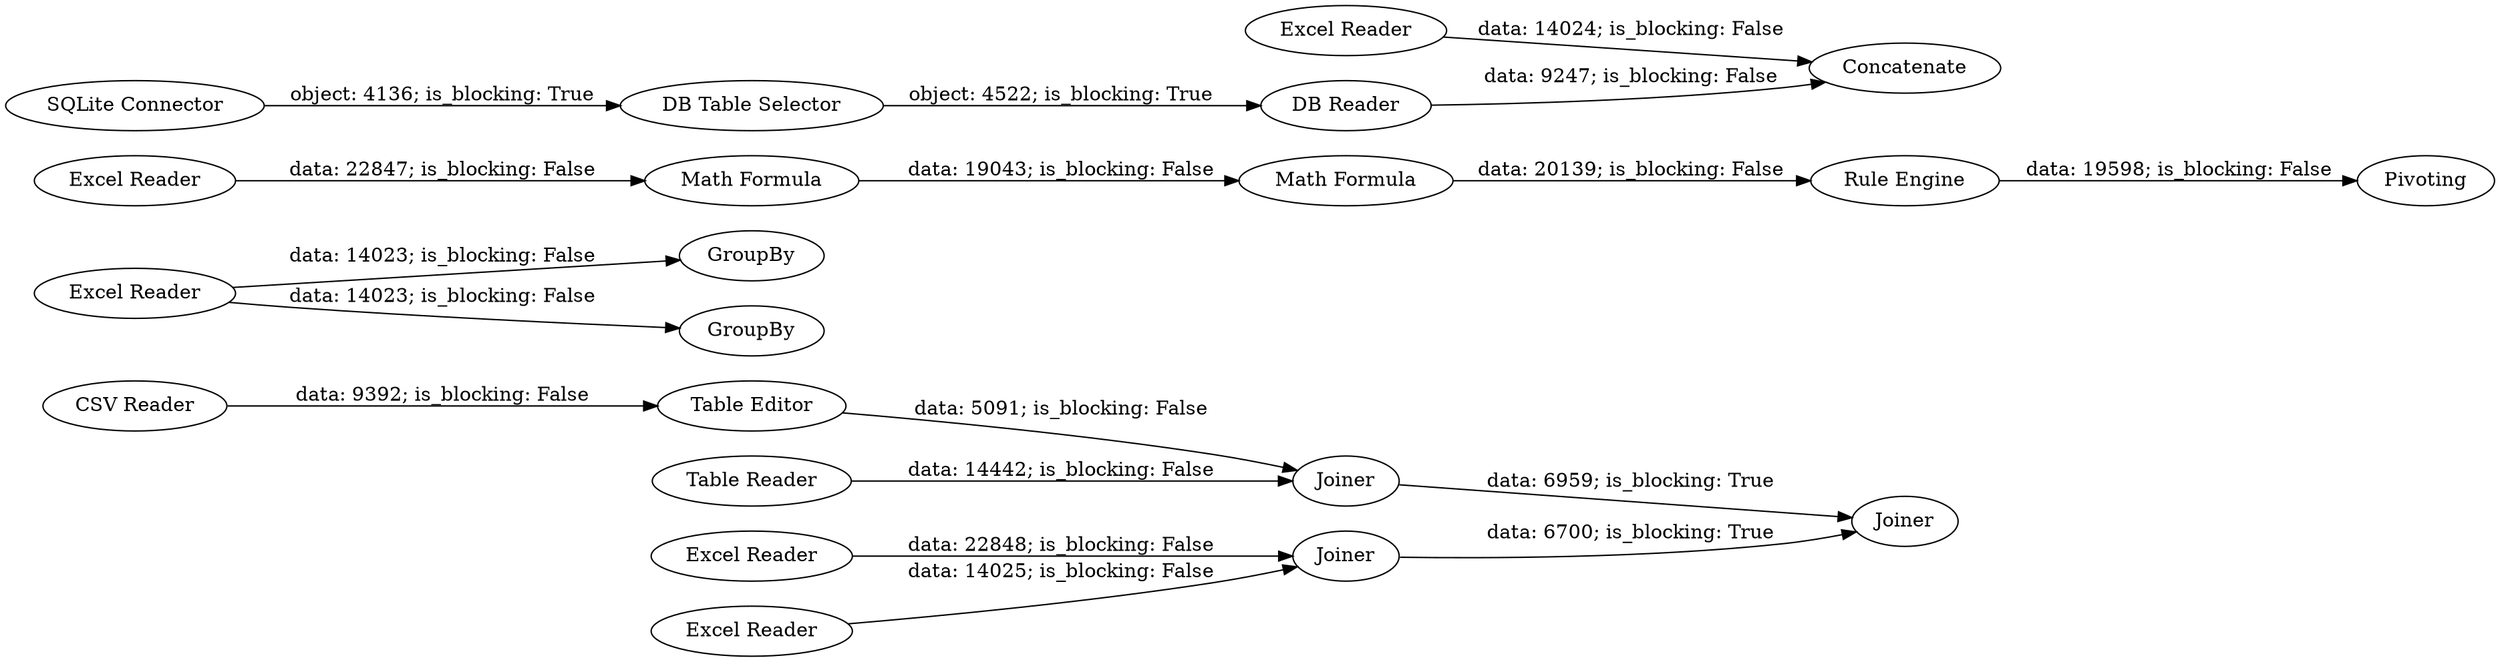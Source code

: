 digraph {
	"6705743542094687602_44" [label=Joiner]
	"6705743542094687602_45" [label="Table Editor"]
	"6705743542094687602_34" [label="CSV Reader"]
	"6705743542094687602_20" [label="Excel Reader"]
	"6705743542094687602_42" [label=Pivoting]
	"-262501241632353148_20" [label="Math Formula"]
	"6705743542094687602_19" [label="DB Reader"]
	"-262501241632353148_21" [label="Math Formula"]
	"6705743542094687602_6" [label="SQLite Connector"]
	"-262501241632353148_19" [label="Excel Reader"]
	"6705743542094687602_38" [label="Excel Reader"]
	"6705743542094687602_33" [label="Table Reader"]
	"6705743542094687602_40" [label=GroupBy]
	"6705743542094687602_14" [label="DB Table Selector"]
	"6705743542094687602_46" [label=Joiner]
	"6705743542094687602_43" [label=Joiner]
	"-262501241632353148_22" [label="Rule Engine"]
	"6705743542094687602_41" [label=GroupBy]
	"6705743542094687602_47" [label=Concatenate]
	"6705743542094687602_27" [label="Excel Reader"]
	"6705743542094687602_39" [label="Excel Reader"]
	"-262501241632353148_21" -> "-262501241632353148_22" [label="data: 20139; is_blocking: False"]
	"-262501241632353148_19" -> "-262501241632353148_20" [label="data: 22847; is_blocking: False"]
	"6705743542094687602_43" -> "6705743542094687602_44" [label="data: 6700; is_blocking: True"]
	"6705743542094687602_33" -> "6705743542094687602_46" [label="data: 14442; is_blocking: False"]
	"6705743542094687602_27" -> "6705743542094687602_43" [label="data: 14025; is_blocking: False"]
	"6705743542094687602_14" -> "6705743542094687602_19" [label="object: 4522; is_blocking: True"]
	"6705743542094687602_34" -> "6705743542094687602_45" [label="data: 9392; is_blocking: False"]
	"6705743542094687602_46" -> "6705743542094687602_44" [label="data: 6959; is_blocking: True"]
	"6705743542094687602_39" -> "6705743542094687602_47" [label="data: 14024; is_blocking: False"]
	"-262501241632353148_22" -> "6705743542094687602_42" [label="data: 19598; is_blocking: False"]
	"6705743542094687602_20" -> "6705743542094687602_41" [label="data: 14023; is_blocking: False"]
	"6705743542094687602_20" -> "6705743542094687602_40" [label="data: 14023; is_blocking: False"]
	"6705743542094687602_45" -> "6705743542094687602_46" [label="data: 5091; is_blocking: False"]
	"6705743542094687602_19" -> "6705743542094687602_47" [label="data: 9247; is_blocking: False"]
	"-262501241632353148_20" -> "-262501241632353148_21" [label="data: 19043; is_blocking: False"]
	"6705743542094687602_38" -> "6705743542094687602_43" [label="data: 22848; is_blocking: False"]
	"6705743542094687602_6" -> "6705743542094687602_14" [label="object: 4136; is_blocking: True"]
	rankdir=LR
}
